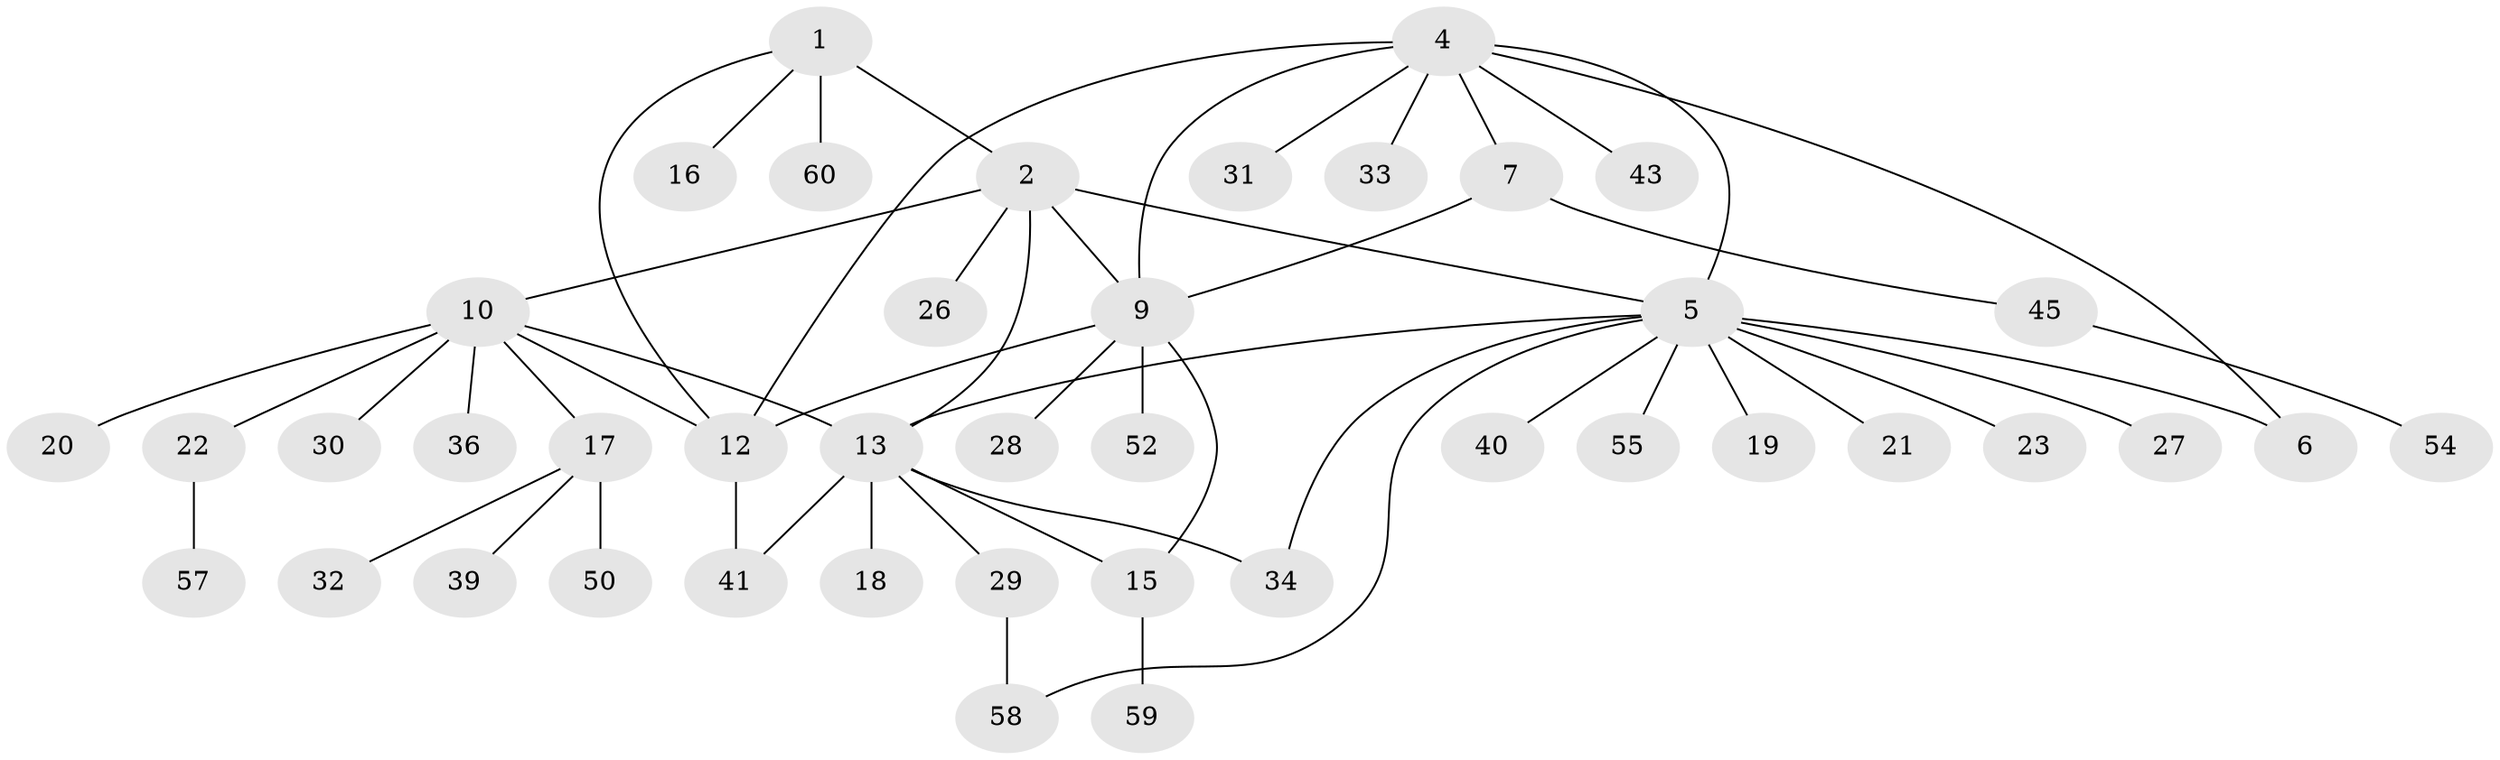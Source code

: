 // original degree distribution, {6: 0.046875, 5: 0.0625, 4: 0.046875, 12: 0.015625, 3: 0.140625, 8: 0.015625, 7: 0.015625, 2: 0.15625, 1: 0.5}
// Generated by graph-tools (version 1.1) at 2025/42/03/06/25 10:42:14]
// undirected, 42 vertices, 53 edges
graph export_dot {
graph [start="1"]
  node [color=gray90,style=filled];
  1 [super="+61"];
  2 [super="+3"];
  4 [super="+8"];
  5 [super="+42"];
  6 [super="+53"];
  7;
  9 [super="+46"];
  10 [super="+11"];
  12 [super="+25"];
  13 [super="+14"];
  15 [super="+47"];
  16 [super="+51"];
  17 [super="+24"];
  18;
  19;
  20 [super="+37"];
  21;
  22 [super="+44"];
  23 [super="+56"];
  26 [super="+48"];
  27;
  28 [super="+35"];
  29 [super="+38"];
  30;
  31;
  32;
  33;
  34;
  36 [super="+49"];
  39;
  40;
  41;
  43;
  45 [super="+64"];
  50 [super="+63"];
  52;
  54;
  55;
  57;
  58 [super="+62"];
  59;
  60;
  1 -- 2 [weight=2];
  1 -- 16;
  1 -- 60;
  1 -- 12;
  2 -- 9;
  2 -- 26;
  2 -- 13;
  2 -- 10;
  2 -- 5;
  4 -- 5;
  4 -- 6;
  4 -- 12;
  4 -- 31;
  4 -- 33;
  4 -- 9;
  4 -- 43;
  4 -- 7;
  5 -- 6;
  5 -- 13;
  5 -- 19;
  5 -- 21;
  5 -- 23;
  5 -- 27;
  5 -- 34;
  5 -- 40;
  5 -- 58;
  5 -- 55;
  7 -- 9;
  7 -- 45;
  9 -- 12;
  9 -- 15;
  9 -- 28;
  9 -- 52;
  10 -- 12 [weight=2];
  10 -- 20;
  10 -- 30;
  10 -- 17;
  10 -- 36;
  10 -- 22;
  10 -- 13;
  12 -- 41;
  13 -- 15 [weight=2];
  13 -- 29;
  13 -- 18;
  13 -- 34;
  13 -- 41;
  15 -- 59;
  17 -- 39;
  17 -- 32;
  17 -- 50;
  22 -- 57;
  29 -- 58;
  45 -- 54;
}
